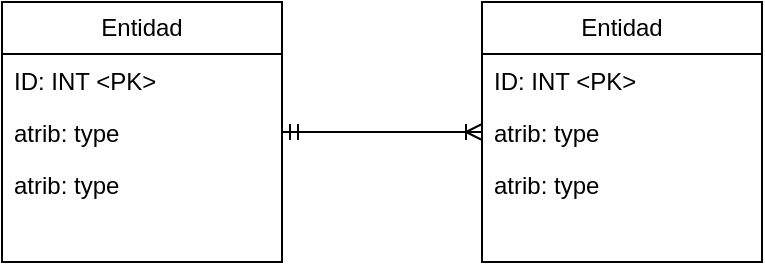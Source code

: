 <mxfile>
    <diagram id="CZdhmMk9U4AI4GpeoNdV" name="DER">
        <mxGraphModel dx="559" dy="475" grid="1" gridSize="10" guides="1" tooltips="1" connect="1" arrows="1" fold="1" page="1" pageScale="1" pageWidth="827" pageHeight="1169" math="0" shadow="0">
            <root>
                <mxCell id="0"/>
                <mxCell id="1" parent="0"/>
                <mxCell id="BtKCIPJy0BuAXuzSqsQJ-20" style="edgeStyle=none;html=1;endArrow=ERoneToMany;endFill=0;startArrow=ERmandOne;startFill=0;" edge="1" parent="1" source="11" target="BtKCIPJy0BuAXuzSqsQJ-17">
                    <mxGeometry relative="1" as="geometry"/>
                </mxCell>
                <mxCell id="11" value="Entidad" style="swimlane;fontStyle=0;childLayout=stackLayout;horizontal=1;startSize=26;fillColor=none;horizontalStack=0;resizeParent=1;resizeParentMax=0;resizeLast=0;collapsible=1;marginBottom=0;whiteSpace=wrap;html=1;" parent="1" vertex="1">
                    <mxGeometry x="110" y="210" width="140" height="130" as="geometry"/>
                </mxCell>
                <mxCell id="12" value="&lt;div&gt;ID: INT &amp;lt;PK&amp;gt;&lt;/div&gt;" style="text;strokeColor=none;fillColor=none;align=left;verticalAlign=top;spacingLeft=4;spacingRight=4;overflow=hidden;rotatable=0;points=[[0,0.5],[1,0.5]];portConstraint=eastwest;whiteSpace=wrap;html=1;" parent="11" vertex="1">
                    <mxGeometry y="26" width="140" height="26" as="geometry"/>
                </mxCell>
                <mxCell id="13" value="atrib: type" style="text;strokeColor=none;fillColor=none;align=left;verticalAlign=top;spacingLeft=4;spacingRight=4;overflow=hidden;rotatable=0;points=[[0,0.5],[1,0.5]];portConstraint=eastwest;whiteSpace=wrap;html=1;" parent="11" vertex="1">
                    <mxGeometry y="52" width="140" height="26" as="geometry"/>
                </mxCell>
                <mxCell id="14" value="atrib: type" style="text;strokeColor=none;fillColor=none;align=left;verticalAlign=top;spacingLeft=4;spacingRight=4;overflow=hidden;rotatable=0;points=[[0,0.5],[1,0.5]];portConstraint=eastwest;whiteSpace=wrap;html=1;" parent="11" vertex="1">
                    <mxGeometry y="78" width="140" height="26" as="geometry"/>
                </mxCell>
                <mxCell id="BtKCIPJy0BuAXuzSqsQJ-14" style="text;strokeColor=none;fillColor=none;align=left;verticalAlign=top;spacingLeft=4;spacingRight=4;overflow=hidden;rotatable=0;points=[[0,0.5],[1,0.5]];portConstraint=eastwest;whiteSpace=wrap;html=1;" vertex="1" parent="11">
                    <mxGeometry y="104" width="140" height="26" as="geometry"/>
                </mxCell>
                <mxCell id="BtKCIPJy0BuAXuzSqsQJ-15" value="Entidad" style="swimlane;fontStyle=0;childLayout=stackLayout;horizontal=1;startSize=26;fillColor=none;horizontalStack=0;resizeParent=1;resizeParentMax=0;resizeLast=0;collapsible=1;marginBottom=0;whiteSpace=wrap;html=1;" vertex="1" parent="1">
                    <mxGeometry x="350" y="210" width="140" height="130" as="geometry"/>
                </mxCell>
                <mxCell id="BtKCIPJy0BuAXuzSqsQJ-16" value="&lt;div&gt;ID: INT &amp;lt;PK&amp;gt;&lt;/div&gt;" style="text;strokeColor=none;fillColor=none;align=left;verticalAlign=top;spacingLeft=4;spacingRight=4;overflow=hidden;rotatable=0;points=[[0,0.5],[1,0.5]];portConstraint=eastwest;whiteSpace=wrap;html=1;" vertex="1" parent="BtKCIPJy0BuAXuzSqsQJ-15">
                    <mxGeometry y="26" width="140" height="26" as="geometry"/>
                </mxCell>
                <mxCell id="BtKCIPJy0BuAXuzSqsQJ-17" value="atrib: type" style="text;strokeColor=none;fillColor=none;align=left;verticalAlign=top;spacingLeft=4;spacingRight=4;overflow=hidden;rotatable=0;points=[[0,0.5],[1,0.5]];portConstraint=eastwest;whiteSpace=wrap;html=1;" vertex="1" parent="BtKCIPJy0BuAXuzSqsQJ-15">
                    <mxGeometry y="52" width="140" height="26" as="geometry"/>
                </mxCell>
                <mxCell id="BtKCIPJy0BuAXuzSqsQJ-18" value="atrib: type" style="text;strokeColor=none;fillColor=none;align=left;verticalAlign=top;spacingLeft=4;spacingRight=4;overflow=hidden;rotatable=0;points=[[0,0.5],[1,0.5]];portConstraint=eastwest;whiteSpace=wrap;html=1;" vertex="1" parent="BtKCIPJy0BuAXuzSqsQJ-15">
                    <mxGeometry y="78" width="140" height="26" as="geometry"/>
                </mxCell>
                <mxCell id="BtKCIPJy0BuAXuzSqsQJ-19" style="text;strokeColor=none;fillColor=none;align=left;verticalAlign=top;spacingLeft=4;spacingRight=4;overflow=hidden;rotatable=0;points=[[0,0.5],[1,0.5]];portConstraint=eastwest;whiteSpace=wrap;html=1;" vertex="1" parent="BtKCIPJy0BuAXuzSqsQJ-15">
                    <mxGeometry y="104" width="140" height="26" as="geometry"/>
                </mxCell>
            </root>
        </mxGraphModel>
    </diagram>
    <diagram id="eedV_lvqK65aqg01W2xQ" name="DER_BI">
        <mxGraphModel dx="559" dy="475" grid="1" gridSize="10" guides="1" tooltips="1" connect="1" arrows="1" fold="1" page="1" pageScale="1" pageWidth="827" pageHeight="1169" math="0" shadow="0">
            <root>
                <mxCell id="0"/>
                <mxCell id="1" parent="0"/>
            </root>
        </mxGraphModel>
    </diagram>
</mxfile>